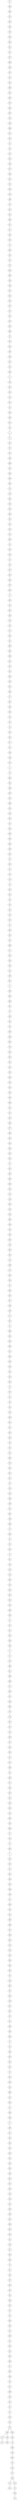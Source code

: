 graph G {
"456";
"392";
"14";
"391";
"163";
"377";
"182";
"120";
"264";
"74";
"245";
"49";
"440";
"73";
"54";
"52";
"173";
"84";
"112";
"189";
"108";
"186";
"0";
"232";
"296";
"449";
"492";
"458";
"255";
"495";
"80";
"283";
"128";
"146";
"214";
"325";
"423";
"61";
"445";
"132";
"348";
"37";
"139";
"491";
"10";
"151";
"354";
"53";
"366";
"251";
"411";
"311";
"76";
"417";
"65";
"476";
"339";
"435";
"263";
"38";
"300";
"192";
"363";
"99";
"276";
"30";
"333";
"31";
"47";
"18";
"286";
"204";
"169";
"396";
"293";
"260";
"359";
"330";
"322";
"292";
"365";
"15";
"355";
"465";
"32";
"371";
"436";
"407";
"243";
"429";
"443";
"233";
"244";
"119";
"418";
"464";
"343";
"302";
"114";
"346";
"148";
"185";
"412";
"248";
"2";
"205";
"295";
"113";
"91";
"234";
"23";
"393";
"105";
"284";
"265";
"370";
"309";
"5";
"92";
"149";
"266";
"40";
"256";
"250";
"352";
"45";
"131";
"78";
"242";
"213";
"89";
"427";
"221";
"77";
"168";
"126";
"482";
"432";
"274";
"473";
"252";
"156";
"90";
"48";
"367";
"297";
"249";
"483";
"19";
"24";
"98";
"254";
"468";
"257";
"83";
"313";
"277";
"109";
"467";
"236";
"227";
"271";
"160";
"270";
"307";
"41";
"64";
"181";
"72";
"153";
"174";
"387";
"395";
"122";
"280";
"470";
"207";
"134";
"383";
"275";
"218";
"402";
"403";
"133";
"481";
"253";
"216";
"50";
"147";
"372";
"59";
"188";
"75";
"496";
"342";
"373";
"145";
"425";
"323";
"460";
"362";
"247";
"162";
"161";
"21";
"4";
"431";
"29";
"441";
"158";
"28";
"450";
"11";
"329";
"344";
"401";
"39";
"175";
"191";
"287";
"341";
"57";
"208";
"1";
"469";
"334";
"106";
"116";
"422";
"20";
"326";
"238";
"94";
"230";
"34";
"222";
"199";
"220";
"356";
"79";
"279";
"7";
"202";
"400";
"290";
"404";
"324";
"225";
"62";
"118";
"479";
"87";
"240";
"259";
"9";
"438";
"335";
"55";
"272";
"144";
"303";
"8";
"347";
"475";
"399";
"394";
"269";
"180";
"267";
"416";
"130";
"314";
"376";
"104";
"474";
"478";
"219";
"215";
"3";
"285";
"110";
"358";
"228";
"374";
"353";
"235";
"124";
"178";
"453";
"46";
"195";
"127";
"71";
"434";
"498";
"480";
"351";
"155";
"16";
"51";
"447";
"444";
"315";
"360";
"68";
"410";
"424";
"398";
"141";
"97";
"17";
"268";
"67";
"385";
"231";
"197";
"211";
"212";
"437";
"81";
"349";
"415";
"194";
"426";
"164";
"56";
"278";
"224";
"183";
"172";
"336";
"170";
"166";
"201";
"471";
"193";
"375";
"229";
"379";
"85";
"484";
"198";
"102";
"414";
"103";
"140";
"42";
"378";
"408";
"388";
"95";
"433";
"157";
"384";
"176";
"36";
"69";
"369";
"241";
"159";
"121";
"43";
"327";
"368";
"316";
"63";
"33";
"200";
"466";
"226";
"455";
"125";
"111";
"312";
"380";
"196";
"462";
"405";
"117";
"446";
"206";
"129";
"152";
"337";
"397";
"150";
"361";
"58";
"308";
"86";
"448";
"319";
"70";
"237";
"107";
"490";
"413";
"386";
"487";
"493";
"289";
"291";
"328";
"364";
"203";
"13";
"318";
"288";
"88";
"261";
"381";
"320";
"100";
"171";
"44";
"35";
"82";
"442";
"454";
"138";
"22";
"299";
"461";
"409";
"489";
"217";
"184";
"494";
"258";
"239";
"357";
"452";
"345";
"428";
"177";
"486";
"209";
"485";
"304";
"421";
"154";
"338";
"96";
"340";
"390";
"317";
"389";
"382";
"331";
"499";
"310";
"142";
"6";
"25";
"60";
"143";
"406";
"451";
"273";
"93";
"187";
"223";
"123";
"26";
"294";
"167";
"115";
"210";
"306";
"165";
"497";
"27";
"301";
"246";
"332";
"419";
"179";
"66";
"137";
"350";
"305";
"472";
"101";
"321";
"459";
"190";
"477";
"420";
"488";
"463";
"12";
"439";
"457";
"282";
"135";
"430";
"136";
"298";
"281";
"262";
    "125" -- "87";
    "326" -- "175";
    "464" -- "261";
    "493" -- "45";
    "285" -- "353";
    "277" -- "229";
    "138" -- "403";
    "106" -- "397";
    "8" -- "480";
    "322" -- "439";
    "372" -- "445";
    "333" -- "25";
    "488" -- "412";
    "331" -- "273";
    "466" -- "27";
    "321" -- "310";
    "192" -- "71";
    "287" -- "84";
    "237" -- "392";
    "185" -- "375";
    "53" -- "29";
    "128" -- "82";
    "315" -- "139";
    "388" -- "160";
    "467" -- "0";
    "316" -- "123";
    "199" -- "467";
    "341" -- "483";
    "130" -- "208";
    "132" -- "103";
    "178" -- "274";
    "80" -- "487";
    "206" -- "494";
    "163" -- "444";
    "353" -- "56";
    "334" -- "174";
    "69" -- "352";
    "473" -- "187";
    "111" -- "189";
    "346" -- "41";
    "368" -- "305";
    "91" -- "475";
    "157" -- "447";
    "420" -- "226";
    "66" -- "72";
    "260" -- "317";
    "456" -- "47";
    "364" -- "408";
    "84" -- "68";
    "431" -- "446";
    "286" -- "384";
    "385" -- "356";
    "236" -- "37";
    "362" -- "278";
    "406" -- "4";
    "41" -- "371";
    "24" -- "336";
    "274" -- "474";
    "250" -- "426";
    "269" -- "302";
    "491" -- "366";
    "198" -- "495";
    "32" -- "179";
    "398" -- "348";
    "147" -- "288";
    "390" -- "134";
    "123" -- "227";
    "313" -- "472";
    "209" -- "16";
    "59" -- "253";
    "305" -- "21";
    "395" -- "468";
    "97" -- "312";
    "344" -- "440";
    "366" -- "427";
    "18" -- "428";
    "271" -- "340";
    "160" -- "307";
    "361" -- "257";
    "360" -- "86";
    "283" -- "287";
    "384" -- "271";
    "377" -- "277";
    "389" -- "26";
    "433" -- "234";
    "45" -- "376";
    "63" -- "57";
    "302" -- "293";
    "311" -- "20";
    "288" -- "219";
    "78" -- "464";
    "414" -- "432";
    "357" -- "108";
    "429" -- "362";
    "87" -- "492";
    "263" -- "54";
    "131" -- "199";
    "275" -- "1";
    "257" -- "461";
    "9" -- "83";
    "441" -- "491";
    "356" -- "150";
    "116" -- "251";
    "145" -- "121";
    "0" -- "358";
    "103" -- "166";
    "173" -- "404";
    "306" -- "89";
    "350" -- "164";
    "36" -- "411";
    "482" -- "334";
    "430" -- "399";
    "409" -- "250";
    "323" -- "240";
    "2" -- "77";
    "247" -- "198";
    "254" -- "435";
    "492" -- "223";
    "161" -- "493";
    "82" -- "481";
    "189" -- "329";
    "14" -- "346";
    "386" -- "313";
    "227" -- "349";
    "149" -- "369";
    "264" -- "116";
    "438" -- "220";
    "221" -- "402";
    "201" -- "28";
    "282" -- "75";
    "481" -- "289";
    "375" -- "70";
    "38" -- "255";
    "105" -- "95";
    "407" -- "59";
    "499" -- "453";
    "312" -- "140";
    "252" -- "31";
    "168" -- "221";
    "7" -- "197";
    "73" -- "64";
    "182" -- "282";
    "373" -- "406";
    "181" -- "242";
    "205" -- "115";
    "139" -- "434";
    "118" -- "154";
    "408" -- "486";
    "307" -- "65";
    "143" -- "88";
    "127" -- "441";
    "256" -- "5";
    "203" -- "265";
    "445" -- "354";
    "261" -- "138";
    "225" -- "204";
    "170" -- "13";
    "483" -- "322";
    "104" -- "233";
    "405" -- "419";
    "428" -- "345";
    "39" -- "469";
    "102" -- "291";
    "476" -- "119";
    "217" -- "401";
    "195" -- "196";
    "153" -- "425";
    "196" -- "372";
    "426" -- "413";
    "378" -- "186";
    "355" -- "450";
    "296" -- "113";
    "498" -- "85";
    "446" -- "177";
    "58" -- "36";
    "295" -- "176";
    "35" -- "405";
    "155" -- "193";
    "93" -- "90";
    "324" -- "269";
    "214" -- "298";
    "71" -- "460";
    "150" -- "163";
    "452" -- "342";
    "379" -- "249";
    "381" -- "452";
    "3" -- "15";
    "120" -- "102";
    "396" -- "332";
    "28" -- "2";
    "1" -- "78";
    "273" -- "207";
    "5" -- "133";
    "451" -- "321";
    "332" -- "455";
    "33" -- "104";
    "394" -- "202";
    "251" -- "256";
    "246" -- "109";
    "22" -- "44";
    "437" -- "101";
    "137" -- "394";
    "319" -- "421";
    "301" -- "420";
    "141" -- "125";
    "393" -- "17";
    "479" -- "272";
    "458" -- "43";
    "226" -- "373";
    "27" -- "192";
    "72" -- "343";
    "151" -- "246";
    "415" -- "40";
    "88" -- "203";
    "265" -- "457";
    "85" -- "266";
    "340" -- "247";
    "37" -- "239";
    "412" -- "286";
    "480" -- "462";
    "468" -- "66";
    "440" -- "214";
    "365" -- "120";
    "338" -- "252";
    "222" -- "191";
    "191" -- "377";
    "167" -- "383";
    "427" -- "92";
    "462" -- "237";
    "418" -- "58";
    "292" -- "155";
    "447" -- "194";
    "16" -- "147";
    "230" -- "496";
    "26" -- "236";
    "497" -- "351";
    "463" -- "6";
    "223" -- "39";
    "212" -- "409";
    "310" -- "438";
    "31" -- "333";
    "144" -- "141";
    "299" -- "218";
    "70" -- "304";
    "371" -- "410";
    "177" -- "315";
    "284" -- "182";
    "448" -- "62";
    "272" -- "311";
    "465" -- "55";
    "294" -- "324";
    "4" -- "183";
    "75" -- "387";
    "432" -- "11";
    "17" -- "260";
    "422" -- "224";
    "48" -- "170";
    "95" -- "173";
    "140" -- "360";
    "416" -- "23";
    "186" -- "127";
    "235" -- "254";
    "175" -- "379";
    "253" -- "484";
    "478" -- "209";
    "183" -- "80";
    "34" -- "244";
    "444" -- "279";
    "489" -- "326";
    "133" -- "367";
    "325" -- "159";
    "423" -- "118";
    "61" -- "347";
    "354" -- "331";
    "345" -- "112";
    "343" -- "60";
    "459" -- "294";
    "169" -- "232";
    "349" -- "172";
    "109" -- "431";
    "190" -- "3";
    "68" -- "144";
    "443" -- "449";
    "436" -- "378";
    "460" -- "7";
    "486" -- "205";
    "76" -- "18";
    "114" -- "436";
    "77" -- "231";
    "241" -- "292";
    "187" -- "344";
    "403" -- "135";
    "193" -- "215";
    "359" -- "285";
    "328" -- "335";
    "220" -- "235";
    "327" -- "53";
    "404" -- "485";
    "12" -- "132";
    "317" -- "69";
    "245" -- "122";
    "13" -- "283";
    "266" -- "423";
    "159" -- "107";
    "55" -- "152";
    "475" -- "263";
    "57" -- "316";
    "262" -- "22";
    "304" -- "105";
    "455" -- "284";
    "146" -- "473";
    "485" -- "195";
    "152" -- "81";
    "255" -- "106";
    "280" -- "216";
    "487" -- "295";
    "117" -- "314";
    "387" -- "364";
    "258" -- "190";
    "232" -- "76";
    "228" -- "117";
    "119" -- "330";
    "11" -- "327";
    "399" -- "212";
    "351" -- "417";
    "200" -- "38";
    "243" -- "158";
    "98" -- "137";
    "309" -- "93";
    "308" -- "14";
    "67" -- "478";
    "417" -- "12";
    "434" -- "46";
    "46" -- "49";
    "402" -- "188";
    "194" -- "258";
    "108" -- "228";
    "231" -- "97";
    "99" -- "169";
    "216" -- "465";
    "270" -- "476";
    "425" -- "180";
    "94" -- "301";
    "19" -- "156";
    "20" -- "443";
    "330" -- "225";
    "419" -- "357";
    "40" -- "111";
    "156" -- "382";
    "227" -- "433";
    "382" -- "437";
    "60" -- "30";
    "188" -- "308";
    "413" -- "414";
    "122" -- "355";
    "495" -- "178";
    "358" -- "395";
    "56" -- "136";
    "233" -- "91";
    "166" -- "168";
    "47" -- "153";
    "474" -- "337";
    "81" -- "319";
    "121" -- "281";
    "392" -- "143";
    "158" -- "131";
    "92" -- "185";
    "202" -- "99";
    "213" -- "389";
    "363" -- "303";
    "172" -- "171";
    "101" -- "10";
    "238" -- "391";
    "30" -- "206";
    "319" -- "217";
    "184" -- "422";
    "411" -- "380";
    "44" -- "142";
    "281" -- "50";
    "174" -- "296";
    "89" -- "181";
    "442" -- "489";
    "240" -- "456";
    "348" -- "386";
    "477" -- "396";
    "439" -- "370";
    "23" -- "94";
    "369" -- "210";
    "320" -- "306";
    "51" -- "499";
    "376" -- "416";
    "300" -- "338";
    "126" -- "359";
    "494" -- "365";
    "259" -- "52";
    "204" -- "381";
    "291" -- "451";
    "471" -- "363";
    "248" -- "385";
    "469" -- "34";
    "276" -- "290";
    "110" -- "400";
    "15" -- "124";
    "65" -- "341";
    "449" -- "201";
    "435" -- "309";
    "397" -- "415";
    "234" -- "74";
    "6" -- "19";
    "450" -- "67";
    "370" -- "429";
    "49" -- "79";
    "470" -- "184";
    "239" -- "393";
    "347" -- "388";
    "79" -- "222";
    "453" -- "430";
    "134" -- "297";
    "337" -- "110";
    "83" -- "270";
    "43" -- "245";
    "180" -- "264";
    "86" -- "442";
    "457" -- "61";
    "218" -- "129";
    "383" -- "477";
    "268" -- "424";
    "64" -- "98";
    "367" -- "479";
    "289" -- "230";
    "329" -- "463";
    "129" -- "407";
    "113" -- "350";
    "352" -- "470";
    "124" -- "488";
    "107" -- "268";
    "290" -- "361";
    "207" -- "323";
    "374" -- "497";
    "249" -- "100";
    "380" -- "374";
    "136" -- "200";
    "339" -- "300";
    "242" -- "161";
    "472" -- "151";
    "349" -- "328";
    "298" -- "162";
    "454" -- "238";
    "391" -- "241";
    "21" -- "157";
    "484" -- "339";
    "112" -- "458";
    "314" -- "51";
    "115" -- "130";
    "496" -- "259";
    "162" -- "466";
    "342" -- "368";
    "279" -- "482";
    "148" -- "275";
    "210" -- "262";
    "461" -- "418";
    "267" -- "318";
    "224" -- "454";
    "62" -- "146";
    "100" -- "320";
    "29" -- "96";
    "424" -- "114";
    "176" -- "145";
    "74" -- "280";
    "303" -- "73";
    "25" -- "48";
    "219" -- "211";
    "164" -- "35";
    "490" -- "498";
    "318" -- "213";
    "215" -- "459";
    "400" -- "33";
    "96" -- "276";
    "297" -- "490";
    "50" -- "398";
    "278" -- "149";
    "410" -- "9";
    "197" -- "128";
    "154" -- "126";
    "10" -- "267";
    "336" -- "42";
    "229" -- "148";
    "244" -- "243";
    "165" -- "248";
    "293" -- "32";
    "421" -- "24";
    "142" -- "325";
    "211" -- "63";
    "54" -- "448";
    "52" -- "390";
    "179" -- "471";
    "90" -- "167";
    "208" -- "165";
    "135" -- "299";
}
